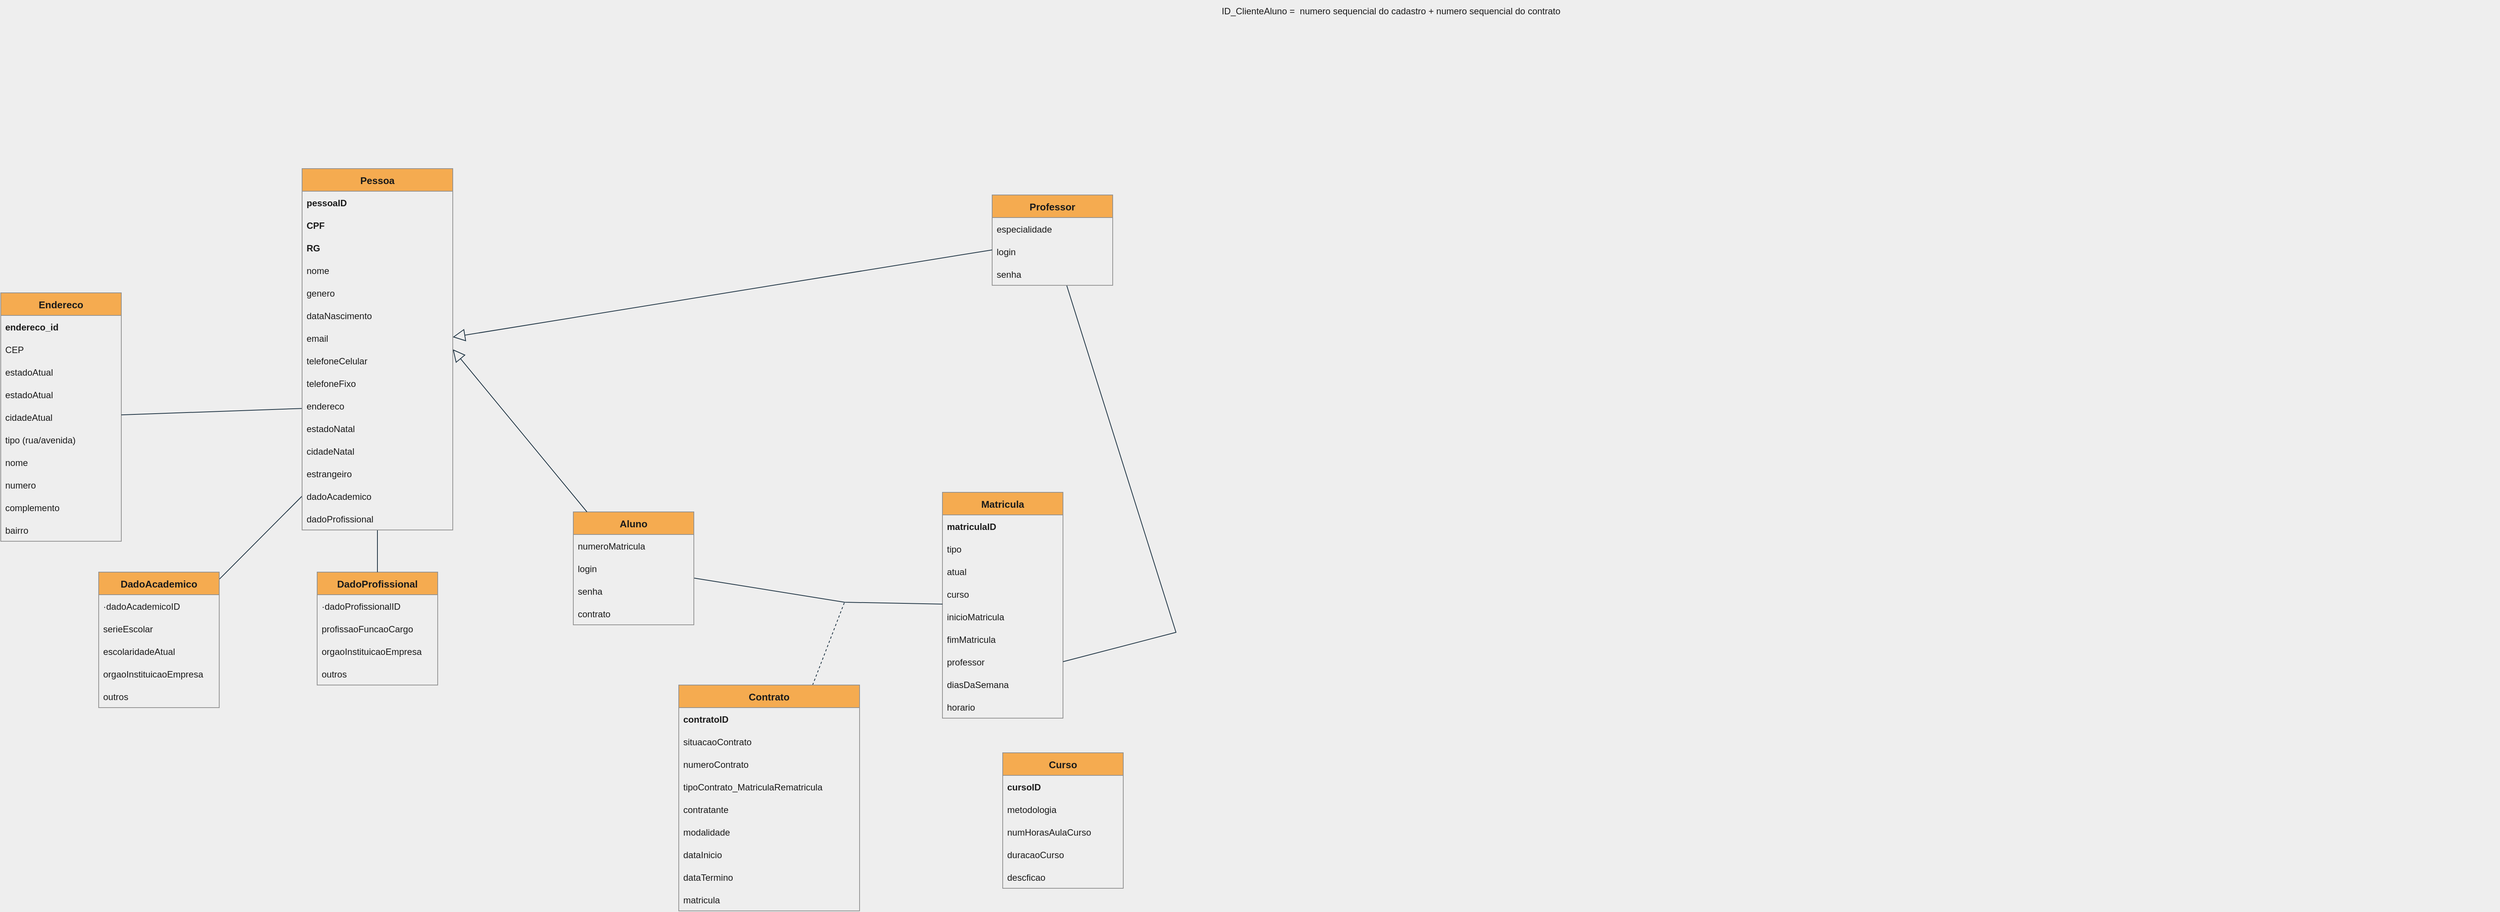 <mxfile version="20.5.3" type="embed"><diagram id="wKgXzAg9ojGlnTEC1lOn" name="Diagrama de classes"><mxGraphModel dx="2560" dy="1067" grid="0" gridSize="10" guides="1" tooltips="1" connect="1" arrows="1" fold="1" page="1" pageScale="1" pageWidth="1654" pageHeight="1169" background="#EEEEEE" math="0" shadow="0"><root><mxCell id="0"/><mxCell id="1" parent="0"/><mxCell id="VG4BFcTrAJ-5tfo0W3qp-12" style="edgeStyle=none;rounded=1;orthogonalLoop=1;jettySize=auto;html=1;fontSize=12;fontColor=#1A1A1A;endArrow=none;endFill=0;startSize=8;endSize=8;dashed=1;labelBackgroundColor=none;strokeColor=#182E3E;" parent="1" source="vmr4mE0VQ1Etyp4nwSTQ-23" edge="1"><mxGeometry relative="1" as="geometry"><mxPoint x="40" y="840" as="targetPoint"/></mxGeometry></mxCell><mxCell id="vmr4mE0VQ1Etyp4nwSTQ-23" value="Contrato" style="swimlane;fontStyle=1;childLayout=stackLayout;horizontal=1;startSize=30;horizontalStack=0;resizeParent=1;resizeParentMax=0;resizeLast=0;collapsible=1;marginBottom=0;rounded=0;fontSize=13;labelBackgroundColor=none;strokeWidth=1;fillColor=#F5AB50;strokeColor=#909090;fontColor=#1A1A1A;" parent="1" vertex="1"><mxGeometry x="-180" y="950" width="240" height="300" as="geometry"/></mxCell><mxCell id="vmr4mE0VQ1Etyp4nwSTQ-24" value="contratoID" style="text;fillColor=none;align=left;verticalAlign=middle;spacingLeft=4;spacingRight=4;overflow=hidden;points=[[0,0.5],[1,0.5]];portConstraint=eastwest;rotatable=0;rounded=0;shadow=0;glass=0;fontStyle=1;labelBackgroundColor=none;strokeWidth=1;fontColor=#1A1A1A;" parent="vmr4mE0VQ1Etyp4nwSTQ-23" vertex="1"><mxGeometry y="30" width="240" height="30" as="geometry"/></mxCell><mxCell id="vmr4mE0VQ1Etyp4nwSTQ-25" value="situacaoContrato" style="text;fillColor=none;align=left;verticalAlign=middle;spacingLeft=4;spacingRight=4;overflow=hidden;points=[[0,0.5],[1,0.5]];portConstraint=eastwest;rotatable=0;rounded=0;labelBackgroundColor=none;strokeWidth=1;fontColor=#1A1A1A;" parent="vmr4mE0VQ1Etyp4nwSTQ-23" vertex="1"><mxGeometry y="60" width="240" height="30" as="geometry"/></mxCell><mxCell id="vmr4mE0VQ1Etyp4nwSTQ-31" value="numeroContrato" style="text;fillColor=none;align=left;verticalAlign=middle;spacingLeft=4;spacingRight=4;overflow=hidden;points=[[0,0.5],[1,0.5]];portConstraint=eastwest;rotatable=0;rounded=0;labelBackgroundColor=none;strokeWidth=1;fontColor=#1A1A1A;" parent="vmr4mE0VQ1Etyp4nwSTQ-23" vertex="1"><mxGeometry y="90" width="240" height="30" as="geometry"/></mxCell><mxCell id="vmr4mE0VQ1Etyp4nwSTQ-26" value="tipoContrato_MatriculaRematricula" style="text;fillColor=none;align=left;verticalAlign=middle;spacingLeft=4;spacingRight=4;overflow=hidden;points=[[0,0.5],[1,0.5]];portConstraint=eastwest;rotatable=0;rounded=0;labelBackgroundColor=none;strokeWidth=1;fontColor=#1A1A1A;" parent="vmr4mE0VQ1Etyp4nwSTQ-23" vertex="1"><mxGeometry y="120" width="240" height="30" as="geometry"/></mxCell><mxCell id="vmr4mE0VQ1Etyp4nwSTQ-27" value="contratante" style="text;fillColor=none;align=left;verticalAlign=middle;spacingLeft=4;spacingRight=4;overflow=hidden;points=[[0,0.5],[1,0.5]];portConstraint=eastwest;rotatable=0;rounded=0;labelBackgroundColor=none;strokeWidth=1;fontColor=#1A1A1A;" parent="vmr4mE0VQ1Etyp4nwSTQ-23" vertex="1"><mxGeometry y="150" width="240" height="30" as="geometry"/></mxCell><mxCell id="3MisZbKRAyRNBX8BG2Sv-16" value="modalidade" style="text;fillColor=none;align=left;verticalAlign=middle;spacingLeft=4;spacingRight=4;overflow=hidden;points=[[0,0.5],[1,0.5]];portConstraint=eastwest;rotatable=0;rounded=0;labelBackgroundColor=none;strokeWidth=1;fontColor=#1A1A1A;" parent="vmr4mE0VQ1Etyp4nwSTQ-23" vertex="1"><mxGeometry y="180" width="240" height="30" as="geometry"/></mxCell><mxCell id="vmr4mE0VQ1Etyp4nwSTQ-29" value="dataInicio" style="text;fillColor=none;align=left;verticalAlign=middle;spacingLeft=4;spacingRight=4;overflow=hidden;points=[[0,0.5],[1,0.5]];portConstraint=eastwest;rotatable=0;rounded=0;labelBackgroundColor=none;strokeWidth=1;fontColor=#1A1A1A;" parent="vmr4mE0VQ1Etyp4nwSTQ-23" vertex="1"><mxGeometry y="210" width="240" height="30" as="geometry"/></mxCell><mxCell id="vmr4mE0VQ1Etyp4nwSTQ-30" value="dataTermino" style="text;fillColor=none;align=left;verticalAlign=middle;spacingLeft=4;spacingRight=4;overflow=hidden;points=[[0,0.5],[1,0.5]];portConstraint=eastwest;rotatable=0;rounded=0;labelBackgroundColor=none;strokeWidth=1;fontColor=#1A1A1A;" parent="vmr4mE0VQ1Etyp4nwSTQ-23" vertex="1"><mxGeometry y="240" width="240" height="30" as="geometry"/></mxCell><mxCell id="vmr4mE0VQ1Etyp4nwSTQ-32" value="matricula" style="text;fillColor=none;align=left;verticalAlign=middle;spacingLeft=4;spacingRight=4;overflow=hidden;points=[[0,0.5],[1,0.5]];portConstraint=eastwest;rotatable=0;rounded=0;labelBackgroundColor=none;strokeWidth=1;fontColor=#1A1A1A;" parent="vmr4mE0VQ1Etyp4nwSTQ-23" vertex="1"><mxGeometry y="270" width="240" height="30" as="geometry"/></mxCell><mxCell id="vmr4mE0VQ1Etyp4nwSTQ-38" value="Matricula" style="swimlane;fontStyle=1;childLayout=stackLayout;horizontal=1;startSize=30;horizontalStack=0;resizeParent=1;resizeParentMax=0;resizeLast=0;collapsible=1;marginBottom=0;rounded=0;fontSize=13;labelBackgroundColor=none;strokeWidth=1;fillColor=#F5AB50;strokeColor=#909090;fontColor=#1A1A1A;" parent="1" vertex="1"><mxGeometry x="170" y="694" width="160" height="300" as="geometry"/></mxCell><mxCell id="vmr4mE0VQ1Etyp4nwSTQ-39" value="matriculaID" style="text;fillColor=none;align=left;verticalAlign=middle;spacingLeft=4;spacingRight=4;overflow=hidden;points=[[0,0.5],[1,0.5]];portConstraint=eastwest;rotatable=0;rounded=0;shadow=0;glass=0;fontStyle=1;labelBackgroundColor=none;strokeWidth=1;fontColor=#1A1A1A;" parent="vmr4mE0VQ1Etyp4nwSTQ-38" vertex="1"><mxGeometry y="30" width="160" height="30" as="geometry"/></mxCell><mxCell id="11" value="tipo" style="text;fillColor=none;align=left;verticalAlign=middle;spacingLeft=4;spacingRight=4;overflow=hidden;points=[[0,0.5],[1,0.5]];portConstraint=eastwest;rotatable=0;rounded=0;labelBackgroundColor=none;strokeWidth=1;fontColor=#1A1A1A;" vertex="1" parent="vmr4mE0VQ1Etyp4nwSTQ-38"><mxGeometry y="60" width="160" height="30" as="geometry"/></mxCell><mxCell id="vmr4mE0VQ1Etyp4nwSTQ-40" value="atual" style="text;fillColor=none;align=left;verticalAlign=middle;spacingLeft=4;spacingRight=4;overflow=hidden;points=[[0,0.5],[1,0.5]];portConstraint=eastwest;rotatable=0;rounded=0;labelBackgroundColor=none;strokeWidth=1;fontColor=#1A1A1A;" parent="vmr4mE0VQ1Etyp4nwSTQ-38" vertex="1"><mxGeometry y="90" width="160" height="30" as="geometry"/></mxCell><mxCell id="vmr4mE0VQ1Etyp4nwSTQ-42" value="curso" style="text;align=left;verticalAlign=middle;spacingLeft=4;spacingRight=4;overflow=hidden;points=[[0,0.5],[1,0.5]];portConstraint=eastwest;rotatable=0;rounded=0;labelBackgroundColor=none;strokeWidth=1;fontColor=#1A1A1A;" parent="vmr4mE0VQ1Etyp4nwSTQ-38" vertex="1"><mxGeometry y="120" width="160" height="30" as="geometry"/></mxCell><mxCell id="vmr4mE0VQ1Etyp4nwSTQ-46" value="inicioMatricula" style="text;fillColor=none;align=left;verticalAlign=middle;spacingLeft=4;spacingRight=4;overflow=hidden;points=[[0,0.5],[1,0.5]];portConstraint=eastwest;rotatable=0;rounded=0;labelBackgroundColor=none;strokeWidth=1;fontColor=#1A1A1A;" parent="vmr4mE0VQ1Etyp4nwSTQ-38" vertex="1"><mxGeometry y="150" width="160" height="30" as="geometry"/></mxCell><mxCell id="vmr4mE0VQ1Etyp4nwSTQ-47" value="fimMatricula" style="text;fillColor=none;align=left;verticalAlign=middle;spacingLeft=4;spacingRight=4;overflow=hidden;points=[[0,0.5],[1,0.5]];portConstraint=eastwest;rotatable=0;rounded=0;labelBackgroundColor=none;strokeWidth=1;fontColor=#1A1A1A;" parent="vmr4mE0VQ1Etyp4nwSTQ-38" vertex="1"><mxGeometry y="180" width="160" height="30" as="geometry"/></mxCell><mxCell id="vmr4mE0VQ1Etyp4nwSTQ-48" value="professor" style="text;fillColor=none;align=left;verticalAlign=middle;spacingLeft=4;spacingRight=4;overflow=hidden;points=[[0,0.5],[1,0.5]];portConstraint=eastwest;rotatable=0;rounded=0;labelBackgroundColor=none;strokeWidth=1;fontColor=#1A1A1A;" parent="vmr4mE0VQ1Etyp4nwSTQ-38" vertex="1"><mxGeometry y="210" width="160" height="30" as="geometry"/></mxCell><mxCell id="VG4BFcTrAJ-5tfo0W3qp-19" value="diasDaSemana" style="text;fillColor=none;align=left;verticalAlign=middle;spacingLeft=4;spacingRight=4;overflow=hidden;points=[[0,0.5],[1,0.5]];portConstraint=eastwest;rotatable=0;rounded=0;labelBackgroundColor=none;strokeWidth=1;fontColor=#1A1A1A;" parent="vmr4mE0VQ1Etyp4nwSTQ-38" vertex="1"><mxGeometry y="240" width="160" height="30" as="geometry"/></mxCell><mxCell id="vmr4mE0VQ1Etyp4nwSTQ-51" value="horario" style="text;fillColor=none;align=left;verticalAlign=middle;spacingLeft=4;spacingRight=4;overflow=hidden;points=[[0,0.5],[1,0.5]];portConstraint=eastwest;rotatable=0;rounded=0;labelBackgroundColor=none;strokeWidth=1;fontColor=#1A1A1A;" parent="vmr4mE0VQ1Etyp4nwSTQ-38" vertex="1"><mxGeometry y="270" width="160" height="30" as="geometry"/></mxCell><mxCell id="vmr4mE0VQ1Etyp4nwSTQ-58" value="Endereco" style="swimlane;fontStyle=1;childLayout=stackLayout;horizontal=1;startSize=30;horizontalStack=0;resizeParent=1;resizeParentMax=0;resizeLast=0;collapsible=1;marginBottom=0;rounded=0;fontSize=13;labelBackgroundColor=none;strokeWidth=1;fillColor=#F5AB50;strokeColor=#909090;fontColor=#1A1A1A;" parent="1" vertex="1"><mxGeometry x="-1080" y="429" width="160" height="330" as="geometry"/></mxCell><mxCell id="vmr4mE0VQ1Etyp4nwSTQ-59" value="endereco_id" style="text;fillColor=none;align=left;verticalAlign=middle;spacingLeft=4;spacingRight=4;overflow=hidden;points=[[0,0.5],[1,0.5]];portConstraint=eastwest;rotatable=0;rounded=0;shadow=0;glass=0;fontStyle=1;labelBackgroundColor=none;strokeWidth=1;fontColor=#1A1A1A;" parent="vmr4mE0VQ1Etyp4nwSTQ-58" vertex="1"><mxGeometry y="30" width="160" height="30" as="geometry"/></mxCell><mxCell id="vmr4mE0VQ1Etyp4nwSTQ-9" value="CEP" style="text;fillColor=none;align=left;verticalAlign=middle;spacingLeft=4;spacingRight=4;overflow=hidden;points=[[0,0.5],[1,0.5]];portConstraint=eastwest;rotatable=0;rounded=0;labelBackgroundColor=none;strokeWidth=1;fontColor=#1A1A1A;" parent="vmr4mE0VQ1Etyp4nwSTQ-58" vertex="1"><mxGeometry y="60" width="160" height="30" as="geometry"/></mxCell><mxCell id="22" value="estadoAtual" style="text;fillColor=none;align=left;verticalAlign=middle;spacingLeft=4;spacingRight=4;overflow=hidden;points=[[0,0.5],[1,0.5]];portConstraint=eastwest;rotatable=0;rounded=0;labelBackgroundColor=none;strokeWidth=1;fontColor=#1A1A1A;" vertex="1" parent="vmr4mE0VQ1Etyp4nwSTQ-58"><mxGeometry y="90" width="160" height="30" as="geometry"/></mxCell><mxCell id="vmr4mE0VQ1Etyp4nwSTQ-14" value="estadoAtual" style="text;fillColor=none;align=left;verticalAlign=middle;spacingLeft=4;spacingRight=4;overflow=hidden;points=[[0,0.5],[1,0.5]];portConstraint=eastwest;rotatable=0;rounded=0;labelBackgroundColor=none;strokeWidth=1;fontColor=#1A1A1A;" parent="vmr4mE0VQ1Etyp4nwSTQ-58" vertex="1"><mxGeometry y="120" width="160" height="30" as="geometry"/></mxCell><mxCell id="vmr4mE0VQ1Etyp4nwSTQ-16" value="cidadeAtual" style="text;fillColor=none;align=left;verticalAlign=middle;spacingLeft=4;spacingRight=4;overflow=hidden;points=[[0,0.5],[1,0.5]];portConstraint=eastwest;rotatable=0;rounded=0;labelBackgroundColor=none;strokeWidth=1;fontColor=#1A1A1A;" parent="vmr4mE0VQ1Etyp4nwSTQ-58" vertex="1"><mxGeometry y="150" width="160" height="30" as="geometry"/></mxCell><mxCell id="vmr4mE0VQ1Etyp4nwSTQ-60" value="tipo (rua/avenida)" style="text;fillColor=none;align=left;verticalAlign=middle;spacingLeft=4;spacingRight=4;overflow=hidden;points=[[0,0.5],[1,0.5]];portConstraint=eastwest;rotatable=0;rounded=0;labelBackgroundColor=none;strokeWidth=1;fontColor=#1A1A1A;" parent="vmr4mE0VQ1Etyp4nwSTQ-58" vertex="1"><mxGeometry y="180" width="160" height="30" as="geometry"/></mxCell><mxCell id="vmr4mE0VQ1Etyp4nwSTQ-61" value="nome" style="text;fillColor=none;align=left;verticalAlign=middle;spacingLeft=4;spacingRight=4;overflow=hidden;points=[[0,0.5],[1,0.5]];portConstraint=eastwest;rotatable=0;rounded=0;labelBackgroundColor=none;strokeWidth=1;fontColor=#1A1A1A;" parent="vmr4mE0VQ1Etyp4nwSTQ-58" vertex="1"><mxGeometry y="210" width="160" height="30" as="geometry"/></mxCell><mxCell id="vmr4mE0VQ1Etyp4nwSTQ-62" value="numero" style="text;fillColor=none;align=left;verticalAlign=middle;spacingLeft=4;spacingRight=4;overflow=hidden;points=[[0,0.5],[1,0.5]];portConstraint=eastwest;rotatable=0;rounded=0;labelBackgroundColor=none;strokeWidth=1;fontColor=#1A1A1A;" parent="vmr4mE0VQ1Etyp4nwSTQ-58" vertex="1"><mxGeometry y="240" width="160" height="30" as="geometry"/></mxCell><mxCell id="vmr4mE0VQ1Etyp4nwSTQ-63" value="complemento" style="text;fillColor=none;align=left;verticalAlign=middle;spacingLeft=4;spacingRight=4;overflow=hidden;points=[[0,0.5],[1,0.5]];portConstraint=eastwest;rotatable=0;rounded=0;labelBackgroundColor=none;strokeWidth=1;fontColor=#1A1A1A;" parent="vmr4mE0VQ1Etyp4nwSTQ-58" vertex="1"><mxGeometry y="270" width="160" height="30" as="geometry"/></mxCell><mxCell id="vmr4mE0VQ1Etyp4nwSTQ-64" value="bairro" style="text;fillColor=none;align=left;verticalAlign=middle;spacingLeft=4;spacingRight=4;overflow=hidden;points=[[0,0.5],[1,0.5]];portConstraint=eastwest;rotatable=0;rounded=0;labelBackgroundColor=none;strokeWidth=1;fontColor=#1A1A1A;" parent="vmr4mE0VQ1Etyp4nwSTQ-58" vertex="1"><mxGeometry y="300" width="160" height="30" as="geometry"/></mxCell><mxCell id="VG4BFcTrAJ-5tfo0W3qp-17" style="edgeStyle=none;rounded=0;orthogonalLoop=1;jettySize=auto;html=1;fontSize=12;fontColor=#1A1A1A;endArrow=none;endFill=0;startSize=8;endSize=14;labelBackgroundColor=none;strokeColor=#182E3E;" parent="1" source="vmr4mE0VQ1Etyp4nwSTQ-72" target="vmr4mE0VQ1Etyp4nwSTQ-38" edge="1"><mxGeometry relative="1" as="geometry"><Array as="points"><mxPoint x="40" y="840"/></Array></mxGeometry></mxCell><mxCell id="vmr4mE0VQ1Etyp4nwSTQ-72" value="Aluno" style="swimlane;fontStyle=1;childLayout=stackLayout;horizontal=1;startSize=30;horizontalStack=0;resizeParent=1;resizeParentMax=0;resizeLast=0;collapsible=1;marginBottom=0;rounded=0;fontSize=13;labelBackgroundColor=none;strokeWidth=1;fillColor=#F5AB50;strokeColor=#909090;fontColor=#1A1A1A;" parent="1" vertex="1"><mxGeometry x="-320" y="720" width="160" height="150" as="geometry"/></mxCell><mxCell id="vmr4mE0VQ1Etyp4nwSTQ-74" value="numeroMatricula" style="text;fillColor=none;align=left;verticalAlign=middle;spacingLeft=4;spacingRight=4;overflow=hidden;points=[[0,0.5],[1,0.5]];portConstraint=eastwest;rotatable=0;rounded=0;labelBackgroundColor=none;strokeWidth=1;fontColor=#1A1A1A;" parent="vmr4mE0VQ1Etyp4nwSTQ-72" vertex="1"><mxGeometry y="30" width="160" height="30" as="geometry"/></mxCell><mxCell id="vmr4mE0VQ1Etyp4nwSTQ-78" value="login" style="text;fillColor=none;align=left;verticalAlign=middle;spacingLeft=4;spacingRight=4;overflow=hidden;points=[[0,0.5],[1,0.5]];portConstraint=eastwest;rotatable=0;rounded=0;labelBackgroundColor=none;strokeWidth=1;fontColor=#1A1A1A;" parent="vmr4mE0VQ1Etyp4nwSTQ-72" vertex="1"><mxGeometry y="60" width="160" height="30" as="geometry"/></mxCell><mxCell id="vmr4mE0VQ1Etyp4nwSTQ-79" value="senha" style="text;fillColor=none;align=left;verticalAlign=middle;spacingLeft=4;spacingRight=4;overflow=hidden;points=[[0,0.5],[1,0.5]];portConstraint=eastwest;rotatable=0;rounded=0;labelBackgroundColor=none;strokeWidth=1;fontColor=#1A1A1A;" parent="vmr4mE0VQ1Etyp4nwSTQ-72" vertex="1"><mxGeometry y="90" width="160" height="30" as="geometry"/></mxCell><mxCell id="vmr4mE0VQ1Etyp4nwSTQ-80" value="contrato" style="text;align=left;verticalAlign=middle;spacingLeft=4;spacingRight=4;overflow=hidden;points=[[0,0.5],[1,0.5]];portConstraint=eastwest;rotatable=0;rounded=0;labelBackgroundColor=none;strokeWidth=1;fontColor=#1A1A1A;" parent="vmr4mE0VQ1Etyp4nwSTQ-72" vertex="1"><mxGeometry y="120" width="160" height="30" as="geometry"/></mxCell><mxCell id="vmr4mE0VQ1Etyp4nwSTQ-104" value="ID_ClienteAluno =&amp;nbsp; numero sequencial do cadastro + numero sequencial do contrato" style="text;html=1;align=center;verticalAlign=middle;resizable=0;points=[];autosize=1;fillColor=none;labelBackgroundColor=none;rounded=0;strokeWidth=1;fontColor=#1A1A1A;" parent="1" vertex="1"><mxGeometry x="530" y="40" width="470" height="30" as="geometry"/></mxCell><mxCell id="vmr4mE0VQ1Etyp4nwSTQ-111" style="edgeStyle=orthogonalEdgeStyle;rounded=0;orthogonalLoop=1;jettySize=auto;html=1;exitX=0.5;exitY=1;exitDx=0;exitDy=0;endArrow=none;endFill=0;fontColor=#1A1A1A;labelBackgroundColor=none;strokeWidth=1;strokeColor=#182E3E;" parent="1" edge="1"><mxGeometry relative="1" as="geometry"><mxPoint x="2235" y="970" as="sourcePoint"/><mxPoint x="2235" y="970" as="targetPoint"/></mxGeometry></mxCell><mxCell id="uFJoaVmChpkuxRk4t4Tf-9" value="DadoProfissional" style="swimlane;fontStyle=1;childLayout=stackLayout;horizontal=1;startSize=30;horizontalStack=0;resizeParent=1;resizeParentMax=0;resizeLast=0;collapsible=1;marginBottom=0;rounded=0;fontSize=13;labelBackgroundColor=none;strokeWidth=1;fillColor=#F5AB50;strokeColor=#909090;fontColor=#1A1A1A;" parent="1" vertex="1"><mxGeometry x="-660" y="800" width="160" height="150" as="geometry"/></mxCell><mxCell id="3MisZbKRAyRNBX8BG2Sv-2" value="·dadoProfissionalID" style="text;fillColor=none;align=left;verticalAlign=middle;spacingLeft=4;spacingRight=4;overflow=hidden;points=[[0,0.5],[1,0.5]];portConstraint=eastwest;rotatable=0;rounded=0;labelBackgroundColor=none;strokeWidth=1;fontColor=#1A1A1A;" parent="uFJoaVmChpkuxRk4t4Tf-9" vertex="1"><mxGeometry y="30" width="160" height="30" as="geometry"/></mxCell><mxCell id="uFJoaVmChpkuxRk4t4Tf-11" value="profissaoFuncaoCargo" style="text;fillColor=none;align=left;verticalAlign=middle;spacingLeft=4;spacingRight=4;overflow=hidden;points=[[0,0.5],[1,0.5]];portConstraint=eastwest;rotatable=0;rounded=0;labelBackgroundColor=none;strokeWidth=1;fontColor=#1A1A1A;" parent="uFJoaVmChpkuxRk4t4Tf-9" vertex="1"><mxGeometry y="60" width="160" height="30" as="geometry"/></mxCell><mxCell id="uFJoaVmChpkuxRk4t4Tf-12" value="orgaoInstituicaoEmpresa" style="text;fillColor=none;align=left;verticalAlign=middle;spacingLeft=4;spacingRight=4;overflow=hidden;points=[[0,0.5],[1,0.5]];portConstraint=eastwest;rotatable=0;rounded=0;labelBackgroundColor=none;strokeWidth=1;fontColor=#1A1A1A;" parent="uFJoaVmChpkuxRk4t4Tf-9" vertex="1"><mxGeometry y="90" width="160" height="30" as="geometry"/></mxCell><mxCell id="uFJoaVmChpkuxRk4t4Tf-13" value="outros" style="text;fillColor=none;align=left;verticalAlign=middle;spacingLeft=4;spacingRight=4;overflow=hidden;points=[[0,0.5],[1,0.5]];portConstraint=eastwest;rotatable=0;rounded=0;labelBackgroundColor=none;strokeWidth=1;fontColor=#1A1A1A;" parent="uFJoaVmChpkuxRk4t4Tf-9" vertex="1"><mxGeometry y="120" width="160" height="30" as="geometry"/></mxCell><mxCell id="VG4BFcTrAJ-5tfo0W3qp-13" style="edgeStyle=none;rounded=1;orthogonalLoop=1;jettySize=auto;html=1;fontSize=12;fontColor=#1A1A1A;endArrow=none;endFill=0;startSize=8;endSize=14;entryX=0;entryY=0.5;entryDx=0;entryDy=0;labelBackgroundColor=none;strokeColor=#182E3E;" parent="1" source="uFJoaVmChpkuxRk4t4Tf-19" target="vmr4mE0VQ1Etyp4nwSTQ-20" edge="1"><mxGeometry relative="1" as="geometry"/></mxCell><mxCell id="uFJoaVmChpkuxRk4t4Tf-19" value="DadoAcademico" style="swimlane;fontStyle=1;childLayout=stackLayout;horizontal=1;startSize=30;horizontalStack=0;resizeParent=1;resizeParentMax=0;resizeLast=0;collapsible=1;marginBottom=0;rounded=0;fontSize=13;labelBackgroundColor=none;strokeWidth=1;fillColor=#F5AB50;strokeColor=#909090;fontColor=#1A1A1A;" parent="1" vertex="1"><mxGeometry x="-950" y="800" width="160" height="180" as="geometry"/></mxCell><mxCell id="3MisZbKRAyRNBX8BG2Sv-1" value="·dadoAcademicoID" style="text;fillColor=none;align=left;verticalAlign=middle;spacingLeft=4;spacingRight=4;overflow=hidden;points=[[0,0.5],[1,0.5]];portConstraint=eastwest;rotatable=0;rounded=0;labelBackgroundColor=none;strokeWidth=1;fontColor=#1A1A1A;" parent="uFJoaVmChpkuxRk4t4Tf-19" vertex="1"><mxGeometry y="30" width="160" height="30" as="geometry"/></mxCell><mxCell id="uFJoaVmChpkuxRk4t4Tf-20" value="serieEscolar" style="text;fillColor=none;align=left;verticalAlign=middle;spacingLeft=4;spacingRight=4;overflow=hidden;points=[[0,0.5],[1,0.5]];portConstraint=eastwest;rotatable=0;rounded=0;labelBackgroundColor=none;strokeWidth=1;fontColor=#1A1A1A;" parent="uFJoaVmChpkuxRk4t4Tf-19" vertex="1"><mxGeometry y="60" width="160" height="30" as="geometry"/></mxCell><mxCell id="uFJoaVmChpkuxRk4t4Tf-21" value="escolaridadeAtual" style="text;fillColor=none;align=left;verticalAlign=middle;spacingLeft=4;spacingRight=4;overflow=hidden;points=[[0,0.5],[1,0.5]];portConstraint=eastwest;rotatable=0;rounded=0;labelBackgroundColor=none;strokeWidth=1;fontColor=#1A1A1A;" parent="uFJoaVmChpkuxRk4t4Tf-19" vertex="1"><mxGeometry y="90" width="160" height="30" as="geometry"/></mxCell><mxCell id="uFJoaVmChpkuxRk4t4Tf-22" value="orgaoInstituicaoEmpresa" style="text;fillColor=none;align=left;verticalAlign=middle;spacingLeft=4;spacingRight=4;overflow=hidden;points=[[0,0.5],[1,0.5]];portConstraint=eastwest;rotatable=0;rounded=0;labelBackgroundColor=none;strokeWidth=1;fontColor=#1A1A1A;" parent="uFJoaVmChpkuxRk4t4Tf-19" vertex="1"><mxGeometry y="120" width="160" height="30" as="geometry"/></mxCell><mxCell id="uFJoaVmChpkuxRk4t4Tf-23" value="outros" style="text;fillColor=none;align=left;verticalAlign=middle;spacingLeft=4;spacingRight=4;overflow=hidden;points=[[0,0.5],[1,0.5]];portConstraint=eastwest;rotatable=0;rounded=0;labelBackgroundColor=none;strokeWidth=1;fontColor=#1A1A1A;" parent="uFJoaVmChpkuxRk4t4Tf-19" vertex="1"><mxGeometry y="150" width="160" height="30" as="geometry"/></mxCell><mxCell id="VG4BFcTrAJ-5tfo0W3qp-18" style="edgeStyle=none;rounded=0;orthogonalLoop=1;jettySize=auto;html=1;fontSize=12;fontColor=#1A1A1A;endArrow=none;endFill=0;startSize=8;endSize=14;entryX=1;entryY=0.5;entryDx=0;entryDy=0;labelBackgroundColor=none;strokeColor=#182E3E;" parent="1" source="OzpYOp_O2W1lYUF9wHdp-2" target="vmr4mE0VQ1Etyp4nwSTQ-48" edge="1"><mxGeometry relative="1" as="geometry"><Array as="points"><mxPoint x="480" y="880"/></Array></mxGeometry></mxCell><mxCell id="OzpYOp_O2W1lYUF9wHdp-2" value="Professor" style="swimlane;fontStyle=1;childLayout=stackLayout;horizontal=1;startSize=30;horizontalStack=0;resizeParent=1;resizeParentMax=0;resizeLast=0;collapsible=1;marginBottom=0;rounded=0;fontSize=13;labelBackgroundColor=none;strokeWidth=1;fillColor=#F5AB50;strokeColor=#909090;fontColor=#1A1A1A;" parent="1" vertex="1"><mxGeometry x="236" y="299" width="160" height="120" as="geometry"/></mxCell><mxCell id="VG4BFcTrAJ-5tfo0W3qp-1" value="especialidade" style="text;fillColor=none;align=left;verticalAlign=middle;spacingLeft=4;spacingRight=4;overflow=hidden;points=[[0,0.5],[1,0.5]];portConstraint=eastwest;rotatable=0;rounded=0;labelBackgroundColor=none;strokeWidth=1;fontColor=#1A1A1A;" parent="OzpYOp_O2W1lYUF9wHdp-2" vertex="1"><mxGeometry y="30" width="160" height="30" as="geometry"/></mxCell><mxCell id="VG4BFcTrAJ-5tfo0W3qp-2" value="login" style="text;fillColor=none;align=left;verticalAlign=middle;spacingLeft=4;spacingRight=4;overflow=hidden;points=[[0,0.5],[1,0.5]];portConstraint=eastwest;rotatable=0;rounded=0;labelBackgroundColor=none;strokeWidth=1;fontColor=#1A1A1A;" parent="OzpYOp_O2W1lYUF9wHdp-2" vertex="1"><mxGeometry y="60" width="160" height="30" as="geometry"/></mxCell><mxCell id="VG4BFcTrAJ-5tfo0W3qp-3" value="senha" style="text;fillColor=none;align=left;verticalAlign=middle;spacingLeft=4;spacingRight=4;overflow=hidden;points=[[0,0.5],[1,0.5]];portConstraint=eastwest;rotatable=0;rounded=0;labelBackgroundColor=none;strokeWidth=1;fontColor=#1A1A1A;" parent="OzpYOp_O2W1lYUF9wHdp-2" vertex="1"><mxGeometry y="90" width="160" height="30" as="geometry"/></mxCell><mxCell id="VG4BFcTrAJ-5tfo0W3qp-7" style="orthogonalLoop=1;jettySize=auto;html=1;fontSize=12;fontColor=#1A1A1A;endArrow=block;endFill=0;startSize=8;endSize=14;labelBackgroundColor=none;strokeColor=#182E3E;" parent="1" source="OzpYOp_O2W1lYUF9wHdp-2" target="vmr4mE0VQ1Etyp4nwSTQ-1" edge="1"><mxGeometry relative="1" as="geometry"><mxPoint x="-350" y="350" as="sourcePoint"/><mxPoint x="-480" y="309" as="targetPoint"/></mxGeometry></mxCell><mxCell id="VG4BFcTrAJ-5tfo0W3qp-8" style="rounded=1;orthogonalLoop=1;jettySize=auto;html=1;fontSize=12;endArrow=block;endFill=0;startSize=8;endSize=14;labelBackgroundColor=none;fontColor=#1A1A1A;strokeWidth=1;strokeColor=#182E3E;" parent="1" source="vmr4mE0VQ1Etyp4nwSTQ-72" edge="1"><mxGeometry relative="1" as="geometry"><mxPoint x="-300" y="785" as="sourcePoint"/><mxPoint x="-480" y="504" as="targetPoint"/></mxGeometry></mxCell><mxCell id="VG4BFcTrAJ-5tfo0W3qp-10" style="rounded=1;orthogonalLoop=1;jettySize=auto;html=1;fontSize=12;startSize=8;endSize=8;endArrow=none;endFill=0;labelBackgroundColor=none;fontColor=#1A1A1A;strokeWidth=1;strokeColor=#182E3E;" parent="1" source="vmr4mE0VQ1Etyp4nwSTQ-58" target="vmr4mE0VQ1Etyp4nwSTQ-12" edge="1"><mxGeometry relative="1" as="geometry"><mxPoint x="-1060" y="600" as="sourcePoint"/><mxPoint x="-680" y="579" as="targetPoint"/></mxGeometry></mxCell><mxCell id="VG4BFcTrAJ-5tfo0W3qp-11" style="rounded=1;orthogonalLoop=1;jettySize=auto;html=1;fontSize=12;fontColor=#1A1A1A;endArrow=none;endFill=0;startSize=8;endSize=8;labelBackgroundColor=none;strokeWidth=1;strokeColor=#182E3E;" parent="1" source="uFJoaVmChpkuxRk4t4Tf-9" target="uFJoaVmChpkuxRk4t4Tf-25" edge="1"><mxGeometry relative="1" as="geometry"><mxPoint x="-590" y="840" as="sourcePoint"/><mxPoint x="-680" y="729" as="targetPoint"/></mxGeometry></mxCell><mxCell id="vmr4mE0VQ1Etyp4nwSTQ-1" value="Pessoa" style="swimlane;fontStyle=1;childLayout=stackLayout;horizontal=1;startSize=30;horizontalStack=0;resizeParent=1;resizeParentMax=0;resizeLast=0;collapsible=1;marginBottom=0;rounded=0;fontSize=13;labelBackgroundColor=none;strokeWidth=1;fillColor=#F5AB50;strokeColor=#909090;fontColor=#1A1A1A;" parent="1" vertex="1"><mxGeometry x="-680" y="264" width="200" height="480" as="geometry"/></mxCell><mxCell id="vmr4mE0VQ1Etyp4nwSTQ-2" value="pessoaID" style="text;fillColor=none;align=left;verticalAlign=middle;spacingLeft=4;spacingRight=4;overflow=hidden;points=[[0,0.5],[1,0.5]];portConstraint=eastwest;rotatable=0;rounded=0;shadow=0;glass=0;fontStyle=1;labelBackgroundColor=none;strokeWidth=1;fontColor=#1A1A1A;" parent="vmr4mE0VQ1Etyp4nwSTQ-1" vertex="1"><mxGeometry y="30" width="200" height="30" as="geometry"/></mxCell><mxCell id="vmr4mE0VQ1Etyp4nwSTQ-3" value="CPF" style="text;fillColor=none;align=left;verticalAlign=middle;spacingLeft=4;spacingRight=4;overflow=hidden;points=[[0,0.5],[1,0.5]];portConstraint=eastwest;rotatable=0;rounded=0;labelBackgroundColor=none;fontStyle=1;strokeWidth=1;fontColor=#1A1A1A;" parent="vmr4mE0VQ1Etyp4nwSTQ-1" vertex="1"><mxGeometry y="60" width="200" height="30" as="geometry"/></mxCell><mxCell id="vmr4mE0VQ1Etyp4nwSTQ-4" value="RG" style="text;fillColor=none;align=left;verticalAlign=middle;spacingLeft=4;spacingRight=4;overflow=hidden;points=[[0,0.5],[1,0.5]];portConstraint=eastwest;rotatable=0;rounded=0;labelBackgroundColor=none;fontStyle=1;strokeWidth=1;fontColor=#1A1A1A;" parent="vmr4mE0VQ1Etyp4nwSTQ-1" vertex="1"><mxGeometry y="90" width="200" height="30" as="geometry"/></mxCell><mxCell id="vmr4mE0VQ1Etyp4nwSTQ-5" value="nome" style="text;fillColor=none;align=left;verticalAlign=middle;spacingLeft=4;spacingRight=4;overflow=hidden;points=[[0,0.5],[1,0.5]];portConstraint=eastwest;rotatable=0;rounded=0;labelBackgroundColor=none;strokeWidth=1;fontColor=#1A1A1A;" parent="vmr4mE0VQ1Etyp4nwSTQ-1" vertex="1"><mxGeometry y="120" width="200" height="30" as="geometry"/></mxCell><mxCell id="vmr4mE0VQ1Etyp4nwSTQ-6" value="genero" style="text;fillColor=none;align=left;verticalAlign=middle;spacingLeft=4;spacingRight=4;overflow=hidden;points=[[0,0.5],[1,0.5]];portConstraint=eastwest;rotatable=0;rounded=0;labelBackgroundColor=none;strokeWidth=1;fontColor=#1A1A1A;" parent="vmr4mE0VQ1Etyp4nwSTQ-1" vertex="1"><mxGeometry y="150" width="200" height="30" as="geometry"/></mxCell><mxCell id="vmr4mE0VQ1Etyp4nwSTQ-7" value="dataNascimento" style="text;fillColor=none;align=left;verticalAlign=middle;spacingLeft=4;spacingRight=4;overflow=hidden;points=[[0,0.5],[1,0.5]];portConstraint=eastwest;rotatable=0;rounded=0;labelBackgroundColor=none;strokeWidth=1;fontColor=#1A1A1A;" parent="vmr4mE0VQ1Etyp4nwSTQ-1" vertex="1"><mxGeometry y="180" width="200" height="30" as="geometry"/></mxCell><mxCell id="vmr4mE0VQ1Etyp4nwSTQ-8" value="email" style="text;fillColor=none;align=left;verticalAlign=middle;spacingLeft=4;spacingRight=4;overflow=hidden;points=[[0,0.5],[1,0.5]];portConstraint=eastwest;rotatable=0;rounded=0;labelBackgroundColor=none;strokeWidth=1;fontColor=#1A1A1A;" parent="vmr4mE0VQ1Etyp4nwSTQ-1" vertex="1"><mxGeometry y="210" width="200" height="30" as="geometry"/></mxCell><mxCell id="vmr4mE0VQ1Etyp4nwSTQ-10" value="telefoneCelular" style="text;fillColor=none;align=left;verticalAlign=middle;spacingLeft=4;spacingRight=4;overflow=hidden;points=[[0,0.5],[1,0.5]];portConstraint=eastwest;rotatable=0;rounded=0;labelBackgroundColor=none;strokeWidth=1;fontColor=#1A1A1A;" parent="vmr4mE0VQ1Etyp4nwSTQ-1" vertex="1"><mxGeometry y="240" width="200" height="30" as="geometry"/></mxCell><mxCell id="vmr4mE0VQ1Etyp4nwSTQ-11" value="telefoneFixo" style="text;fillColor=none;align=left;verticalAlign=middle;spacingLeft=4;spacingRight=4;overflow=hidden;points=[[0,0.5],[1,0.5]];portConstraint=eastwest;rotatable=0;rounded=0;labelBackgroundColor=none;strokeWidth=1;fontColor=#1A1A1A;" parent="vmr4mE0VQ1Etyp4nwSTQ-1" vertex="1"><mxGeometry y="270" width="200" height="30" as="geometry"/></mxCell><mxCell id="vmr4mE0VQ1Etyp4nwSTQ-12" value="endereco" style="text;fillColor=none;align=left;verticalAlign=middle;spacingLeft=4;spacingRight=4;overflow=hidden;points=[[0,0.5],[1,0.5]];portConstraint=eastwest;rotatable=0;rounded=0;labelBackgroundColor=none;strokeWidth=1;fontColor=#1A1A1A;" parent="vmr4mE0VQ1Etyp4nwSTQ-1" vertex="1"><mxGeometry y="300" width="200" height="30" as="geometry"/></mxCell><mxCell id="vmr4mE0VQ1Etyp4nwSTQ-13" value="estadoNatal" style="text;fillColor=none;align=left;verticalAlign=middle;spacingLeft=4;spacingRight=4;overflow=hidden;points=[[0,0.5],[1,0.5]];portConstraint=eastwest;rotatable=0;rounded=0;labelBackgroundColor=none;strokeWidth=1;fontColor=#1A1A1A;" parent="vmr4mE0VQ1Etyp4nwSTQ-1" vertex="1"><mxGeometry y="330" width="200" height="30" as="geometry"/></mxCell><mxCell id="vmr4mE0VQ1Etyp4nwSTQ-15" value="cidadeNatal" style="text;fillColor=none;align=left;verticalAlign=middle;spacingLeft=4;spacingRight=4;overflow=hidden;points=[[0,0.5],[1,0.5]];portConstraint=eastwest;rotatable=0;rounded=0;labelBackgroundColor=none;strokeWidth=1;fontColor=#1A1A1A;" parent="vmr4mE0VQ1Etyp4nwSTQ-1" vertex="1"><mxGeometry y="360" width="200" height="30" as="geometry"/></mxCell><mxCell id="vmr4mE0VQ1Etyp4nwSTQ-17" value="estrangeiro" style="text;fillColor=none;align=left;verticalAlign=middle;spacingLeft=4;spacingRight=4;overflow=hidden;points=[[0,0.5],[1,0.5]];portConstraint=eastwest;rotatable=0;rounded=0;labelBackgroundColor=none;strokeWidth=1;fontColor=#1A1A1A;" parent="vmr4mE0VQ1Etyp4nwSTQ-1" vertex="1"><mxGeometry y="390" width="200" height="30" as="geometry"/></mxCell><mxCell id="vmr4mE0VQ1Etyp4nwSTQ-20" value="dadoAcademico" style="text;fillColor=none;align=left;verticalAlign=middle;spacingLeft=4;spacingRight=4;overflow=hidden;points=[[0,0.5],[1,0.5]];portConstraint=eastwest;rotatable=0;rounded=0;labelBackgroundColor=none;strokeWidth=1;fontColor=#1A1A1A;" parent="vmr4mE0VQ1Etyp4nwSTQ-1" vertex="1"><mxGeometry y="420" width="200" height="30" as="geometry"/></mxCell><mxCell id="uFJoaVmChpkuxRk4t4Tf-25" value="dadoProfissional" style="text;fillColor=none;align=left;verticalAlign=middle;spacingLeft=4;spacingRight=4;overflow=hidden;points=[[0,0.5],[1,0.5]];portConstraint=eastwest;rotatable=0;rounded=0;labelBackgroundColor=none;strokeWidth=1;fontColor=#1A1A1A;" parent="vmr4mE0VQ1Etyp4nwSTQ-1" vertex="1"><mxGeometry y="450" width="200" height="30" as="geometry"/></mxCell><mxCell id="3MisZbKRAyRNBX8BG2Sv-3" value="Curso" style="swimlane;fontStyle=1;childLayout=stackLayout;horizontal=1;startSize=30;horizontalStack=0;resizeParent=1;resizeParentMax=0;resizeLast=0;collapsible=1;marginBottom=0;rounded=0;fontSize=13;labelBackgroundColor=none;strokeWidth=1;fillColor=#F5AB50;strokeColor=#909090;fontColor=#1A1A1A;" parent="1" vertex="1"><mxGeometry x="250" y="1040" width="160" height="180" as="geometry"/></mxCell><mxCell id="3MisZbKRAyRNBX8BG2Sv-4" value="cursoID" style="text;fillColor=none;align=left;verticalAlign=middle;spacingLeft=4;spacingRight=4;overflow=hidden;points=[[0,0.5],[1,0.5]];portConstraint=eastwest;rotatable=0;rounded=0;shadow=0;glass=0;fontStyle=1;labelBackgroundColor=none;strokeWidth=1;fontColor=#1A1A1A;" parent="3MisZbKRAyRNBX8BG2Sv-3" vertex="1"><mxGeometry y="30" width="160" height="30" as="geometry"/></mxCell><mxCell id="3MisZbKRAyRNBX8BG2Sv-7" value="metodologia" style="text;fillColor=none;align=left;verticalAlign=middle;spacingLeft=4;spacingRight=4;overflow=hidden;points=[[0,0.5],[1,0.5]];portConstraint=eastwest;rotatable=0;rounded=0;labelBackgroundColor=none;strokeWidth=1;fontColor=#1A1A1A;" parent="3MisZbKRAyRNBX8BG2Sv-3" vertex="1"><mxGeometry y="60" width="160" height="30" as="geometry"/></mxCell><mxCell id="3MisZbKRAyRNBX8BG2Sv-11" value="numHorasAulaCurso" style="text;fillColor=none;align=left;verticalAlign=middle;spacingLeft=4;spacingRight=4;overflow=hidden;points=[[0,0.5],[1,0.5]];portConstraint=eastwest;rotatable=0;rounded=0;labelBackgroundColor=none;strokeWidth=1;fontColor=#1A1A1A;" parent="3MisZbKRAyRNBX8BG2Sv-3" vertex="1"><mxGeometry y="90" width="160" height="30" as="geometry"/></mxCell><mxCell id="3MisZbKRAyRNBX8BG2Sv-12" value="duracaoCurso" style="text;fillColor=none;align=left;verticalAlign=middle;spacingLeft=4;spacingRight=4;overflow=hidden;points=[[0,0.5],[1,0.5]];portConstraint=eastwest;rotatable=0;rounded=0;labelBackgroundColor=none;strokeWidth=1;fontColor=#1A1A1A;" parent="3MisZbKRAyRNBX8BG2Sv-3" vertex="1"><mxGeometry y="120" width="160" height="30" as="geometry"/></mxCell><mxCell id="3MisZbKRAyRNBX8BG2Sv-15" value="descficao" style="text;fillColor=none;align=left;verticalAlign=middle;spacingLeft=4;spacingRight=4;overflow=hidden;points=[[0,0.5],[1,0.5]];portConstraint=eastwest;rotatable=0;rounded=0;labelBackgroundColor=none;strokeWidth=1;fontColor=#1A1A1A;" parent="3MisZbKRAyRNBX8BG2Sv-3" vertex="1"><mxGeometry y="150" width="160" height="30" as="geometry"/></mxCell></root></mxGraphModel></diagram></mxfile>